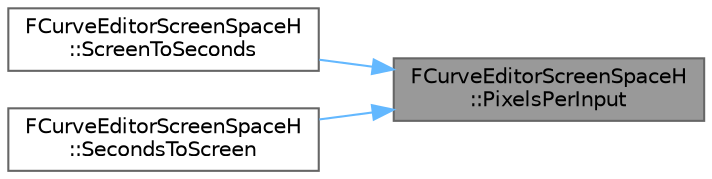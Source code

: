 digraph "FCurveEditorScreenSpaceH::PixelsPerInput"
{
 // INTERACTIVE_SVG=YES
 // LATEX_PDF_SIZE
  bgcolor="transparent";
  edge [fontname=Helvetica,fontsize=10,labelfontname=Helvetica,labelfontsize=10];
  node [fontname=Helvetica,fontsize=10,shape=box,height=0.2,width=0.4];
  rankdir="RL";
  Node1 [id="Node000001",label="FCurveEditorScreenSpaceH\l::PixelsPerInput",height=0.2,width=0.4,color="gray40", fillcolor="grey60", style="filled", fontcolor="black",tooltip="Retrieve the number of slate units per input value."];
  Node1 -> Node2 [id="edge1_Node000001_Node000002",dir="back",color="steelblue1",style="solid",tooltip=" "];
  Node2 [id="Node000002",label="FCurveEditorScreenSpaceH\l::ScreenToSeconds",height=0.2,width=0.4,color="grey40", fillcolor="white", style="filled",URL="$dd/d2d/structFCurveEditorScreenSpaceH.html#aee2bcc5cc80d0dd065063c6bffc1ccb9",tooltip="Convert a horizontal screen position in slate units to a value in seconds."];
  Node1 -> Node3 [id="edge2_Node000001_Node000003",dir="back",color="steelblue1",style="solid",tooltip=" "];
  Node3 [id="Node000003",label="FCurveEditorScreenSpaceH\l::SecondsToScreen",height=0.2,width=0.4,color="grey40", fillcolor="white", style="filled",URL="$dd/d2d/structFCurveEditorScreenSpaceH.html#ac3ba570a32c58ec816e74e216a289fe8",tooltip="Convert a value in seconds to a horizontal screen position in slate units."];
}
